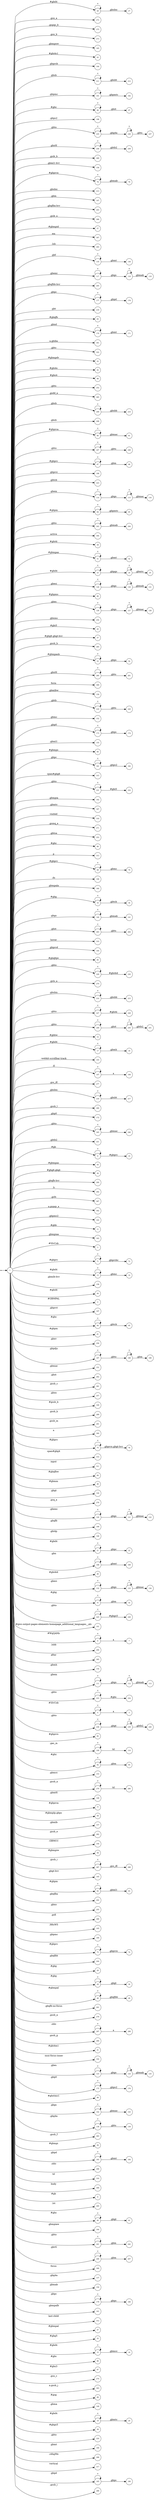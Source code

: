 digraph NFA {
  rankdir=LR;
  node [shape=circle, fontsize=10];
  __start [shape=point, label=""];
  __start -> 1;
  27 [label="27"];
  63 [label="63"];
  226 [label="226"];
  26 [label="26"];
  141 [label="141"];
  272 [label="272"];
  275 [label="275"];
  273 [label="273"];
  165 [label="165"];
  43 [label="43"];
  171 [label="171"];
  194 [label="194"];
  211 [label="211"];
  191 [label="191"];
  96 [label="96"];
  18 [label="18"];
  198 [label="198"];
  235 [label="235"];
  258 [label="258"];
  269 [label="269"];
  156 [label="156"];
  78 [label="78"];
  213 [label="213"];
  20 [label="20"];
  70 [label="70"];
  147 [label="147"];
  203 [label="203"];
  268 [label="268"];
  14 [label="14"];
  57 [label="57"];
  307 [label="307"];
  293 [label="293"];
  135 [label="135"];
  76 [label="76"];
  54 [label="54"];
  122 [label="122"];
  117 [label="117"];
  205 [label="205"];
  177 [label="177"];
  218 [label="218"];
  251 [label="251"];
  7 [label="7"];
  83 [label="83"];
  170 [label="170"];
  134 [label="134"];
  182 [label="182"];
  210 [label="210"];
  301 [label="301"];
  222 [label="222"];
  113 [label="113"];
  232 [label="232"];
  55 [label="55"];
  42 [label="42"];
  88 [label="88"];
  252 [label="252"];
  265 [label="265"];
  209 [label="209"];
  16 [label="16"];
  208 [label="208"];
  32 [label="32"];
  80 [label="80"];
  240 [label="240"];
  247 [label="247"];
  91 [label="91"];
  67 [label="67"];
  72 [label="72"];
  196 [label="196"];
  223 [label="223"];
  131 [label="131"];
  114 [label="114"];
  244 [label="244"];
  64 [label="64"];
  288 [label="288"];
  243 [label="243"];
  304 [label="304"];
  39 [label="39"];
  188 [label="188"];
  51 [label="51"];
  23 [label="23"];
  129 [label="129"];
  1 [label="1"];
  66 [label="66"];
  126 [label="126"];
  254 [label="254"];
  45 [label="45"];
  37 [label="37"];
  285 [label="285"];
  53 [label="53"];
  260 [label="260"];
  309 [label="309"];
  24 [label="24"];
  52 [label="52"];
  212 [label="212"];
  159 [label="159"];
  219 [label="219"];
  152 [label="152"];
  173 [label="173"];
  155 [label="155"];
  60 [label="60"];
  95 [label="95"];
  181 [label="181"];
  217 [label="217"];
  315 [label="315"];
  231 [label="231"];
  162 [label="162"];
  112 [label="112"];
  180 [label="180"];
  167 [label="167"];
  318 [label="318"];
  271 [label="271"];
  253 [label="253"];
  259 [label="259"];
  228 [label="228"];
  89 [label="89"];
  313 [label="313"];
  69 [label="69"];
  242 [label="242"];
  106 [label="106"];
  160 [label="160"];
  33 [label="33"];
  140 [label="140"];
  186 [label="186"];
  263 [label="263"];
  310 [label="310"];
  195 [label="195"];
  85 [label="85"];
  229 [label="229"];
  270 [label="270"];
  68 [label="68"];
  234 [label="234"];
  214 [label="214"];
  227 [label="227"];
  249 [label="249"];
  12 [label="12"];
  17 [label="17"];
  103 [label="103"];
  107 [label="107"];
  128 [label="128"];
  246 [label="246"];
  277 [label="277"];
  65 [label="65"];
  216 [label="216"];
  290 [label="290"];
  172 [label="172"];
  245 [label="245"];
  221 [label="221"];
  9 [label="9"];
  50 [label="50"];
  36 [label="36"];
  200 [label="200"];
  292 [label="292"];
  267 [label="267"];
  302 [label="302"];
  193 [label="193"];
  11 [label="11"];
  163 [label="163"];
  3 [label="3"];
  71 [label="71"];
  13 [label="13"];
  158 [label="158"];
  44 [label="44"];
  116 [label="116"];
  2 [label="2"];
  197 [label="197"];
  119 [label="119"];
  94 [label="94"];
  61 [label="61"];
  256 [label="256"];
  187 [label="187"];
  151 [label="151"];
  262 [label="262"];
  281 [label="281"];
  257 [label="257"];
  100 [label="100"];
  289 [label="289"];
  291 [label="291"];
  300 [label="300"];
  75 [label="75"];
  280 [label="280"];
  314 [label="314"];
  311 [label="311"];
  84 [label="84"];
  46 [label="46"];
  144 [label="144"];
  115 [label="115"];
  118 [label="118"];
  276 [label="276"];
  143 [label="143"];
  184 [label="184"];
  230 [label="230"];
  120 [label="120"];
  199 [label="199"];
  74 [label="74"];
  146 [label="146"];
  21 [label="21"];
  168 [label="168"];
  261 [label="261"];
  40 [label="40"];
  132 [label="132"];
  31 [label="31"];
  225 [label="225"];
  101 [label="101"];
  30 [label="30"];
  6 [label="6"];
  294 [label="294"];
  305 [label="305"];
  154 [label="154"];
  22 [label="22"];
  174 [label="174"];
  111 [label="111"];
  10 [label="10"];
  233 [label="233"];
  4 [label="4"];
  238 [label="238"];
  82 [label="82"];
  127 [label="127"];
  192 [label="192"];
  109 [label="109"];
  92 [label="92"];
  153 [label="153"];
  279 [label="279"];
  148 [label="148"];
  189 [label="189"];
  236 [label="236"];
  79 [label="79"];
  5 [label="5"];
  237 [label="237"];
  77 [label="77"];
  59 [label="59"];
  157 [label="157"];
  282 [label="282"];
  104 [label="104"];
  58 [label="58"];
  287 [label="287"];
  108 [label="108"];
  178 [label="178"];
  145 [label="145"];
  62 [label="62"];
  202 [label="202"];
  255 [label="255"];
  250 [label="250"];
  266 [label="266"];
  105 [label="105"];
  220 [label="220"];
  190 [label="190"];
  248 [label="248"];
  73 [label="73"];
  204 [label="204"];
  125 [label="125"];
  28 [label="28"];
  29 [label="29"];
  48 [label="48"];
  133 [label="133"];
  176 [label="176"];
  121 [label="121"];
  49 [label="49"];
  201 [label="201"];
  278 [label="278"];
  297 [label="297"];
  284 [label="284"];
  41 [label="41"];
  298 [label="298"];
  34 [label="34"];
  102 [label="102"];
  123 [label="123"];
  175 [label="175"];
  98 [label="98"];
  142 [label="142"];
  138 [label="138"];
  93 [label="93"];
  207 [label="207"];
  283 [label="283"];
  56 [label="56"];
  183 [label="183"];
  296 [label="296"];
  316 [label="316"];
  306 [label="306"];
  97 [label="97"];
  8 [label="8"];
  295 [label="295"];
  90 [label="90"];
  164 [label="164"];
  136 [label="136"];
  241 [label="241"];
  206 [label="206"];
  308 [label="308"];
  137 [label="137"];
  150 [label="150"];
  179 [label="179"];
  81 [label="81"];
  161 [label="161"];
  264 [label="264"];
  312 [label="312"];
  47 [label="47"];
  35 [label="35"];
  239 [label="239"];
  15 [label="15"];
  86 [label="86"];
  87 [label="87"];
  215 [label="215"];
  274 [label="274"];
  303 [label="303"];
  99 [label="99"];
  149 [label="149"];
  19 [label="19"];
  38 [label="38"];
  25 [label="25"];
  139 [label="139"];
  110 [label="110"];
  224 [label="224"];
  166 [label="166"];
  130 [label="130"];
  124 [label="124"];
  169 [label="169"];
  299 [label="299"];
  317 [label="317"];
  185 [label="185"];
  286 [label="286"];
  { node [shape=doublecircle]; 2 3 5 7 8 10 11 12 14 16 18 20 22 25 27 28 30 32 34 35 36 37 38 39 40 41 42 43 44 45 46 47 49 50 52 54 55 56 57 58 59 60 61 63 65 66 68 70 72 74 76 77 79 81 82 83 84 85 86 87 88 89 91 93 95 97 98 99 100 101 102 103 104 105 106 108 110 113 116 119 122 125 128 131 134 136 137 139 141 143 144 145 146 147 148 149 150 151 152 153 154 155 156 157 158 159 160 161 162 163 164 165 166 167 169 171 172 174 176 178 180 182 184 186 189 190 192 193 194 195 196 197 198 199 200 201 202 203 204 205 207 208 210 212 213 215 217 218 220 221 222 223 224 226 228 230 232 234 237 240 242 244 246 248 251 252 253 254 255 256 257 259 261 262 264 265 266 267 268 269 270 271 272 273 274 275 276 277 278 280 281 282 283 284 285 286 288 289 290 291 292 293 294 295 296 298 299 300 301 302 303 304 305 306 307 308 309 310 311 312 313 314 315 316 317 318 }
  1 -> 2 [label="#GBMPAL"];
  1 -> 3 [label="#SIvCob"];
  1 -> 4 [label="#SIvCob"];
  4 -> 4 [label="*"];
  4 -> 5 [label="a"];
  1 -> 6 [label="#WqQANb"];
  6 -> 6 [label="*"];
  6 -> 7 [label="a"];
  1 -> 8 [label="#gb"];
  1 -> 9 [label="#gb"];
  9 -> 9 [label="*"];
  9 -> 10 [label="#gbprc"];
  1 -> 11 [label="#gbb"];
  1 -> 12 [label="#gbbw"];
  1 -> 13 [label="#gbd4"];
  13 -> 13 [label="*"];
  13 -> 14 [label=".gbmc"];
  1 -> 15 [label="#gbd4"];
  15 -> 15 [label="*"];
  15 -> 16 [label=".gbmcc"];
  1 -> 17 [label="#gbd4"];
  17 -> 17 [label="*"];
  17 -> 18 [label=".gbmh"];
  1 -> 19 [label="#gbd4"];
  19 -> 19 [label="*"];
  19 -> 20 [label=".gbmtc"];
  1 -> 21 [label="#gbd4"];
  21 -> 21 [label="*"];
  21 -> 22 [label=".gbpc"];
  1 -> 23 [label="#gbd4"];
  23 -> 23 [label="*"];
  23 -> 24 [label=".gbpgs"];
  24 -> 24 [label="*"];
  24 -> 25 [label=".gbmtc"];
  1 -> 26 [label="#gbd4"];
  26 -> 26 [label="*"];
  26 -> 27 [label=".gbsbic"];
  1 -> 28 [label="#gbg"];
  1 -> 29 [label="#gbg"];
  29 -> 29 [label="*"];
  29 -> 30 [label=".gbgt"];
  1 -> 31 [label="#gbg"];
  31 -> 31 [label="*"];
  31 -> 32 [label=".gbm"];
  1 -> 33 [label="#gbg"];
  33 -> 33 [label="*"];
  33 -> 34 [label=".gbtcb"];
  1 -> 35 [label="#gbg5"];
  1 -> 36 [label="#gbg6.gbgt"];
  1 -> 37 [label="#gbg6.gbgt-hvr"];
  1 -> 38 [label="#gbgs5"];
  1 -> 39 [label="#gbi4i"];
  1 -> 40 [label="#gbi4id"];
  1 -> 41 [label="#gbi4m1"];
  1 -> 42 [label="#gbi4s"];
  1 -> 43 [label="#gbi4s1"];
  1 -> 44 [label="#gbi4t"];
  1 -> 45 [label="#gbi5"];
  1 -> 46 [label="#gbmm"];
  1 -> 47 [label="#gbmpal"];
  1 -> 48 [label="#gbmpal"];
  48 -> 48 [label="*"];
  48 -> 49 [label=".gbqfbb"];
  1 -> 50 [label="#gbmpas"];
  1 -> 51 [label="#gbmpas"];
  51 -> 51 [label="*"];
  51 -> 52 [label=".gbmt"];
  1 -> 53 [label="#gbmpasb"];
  53 -> 53 [label="*"];
  53 -> 54 [label=".gbps"];
  1 -> 55 [label="#gbmpdv"];
  1 -> 56 [label="#gbmpi"];
  1 -> 57 [label="#gbmpid"];
  1 -> 58 [label="#gbmpiw"];
  1 -> 59 [label="#gbmplp.gbps"];
  1 -> 60 [label="#gbmps"];
  1 -> 61 [label="#gbpm"];
  1 -> 62 [label="#gbpm"];
  62 -> 62 [label="*"];
  62 -> 63 [label=".gbml1"];
  1 -> 64 [label="#gbpm"];
  64 -> 64 [label="*"];
  64 -> 65 [label=".gbpmtc"];
  1 -> 66 [label="#gbpms"];
  1 -> 67 [label="#gbprc"];
  67 -> 67 [label="*"];
  67 -> 68 [label=".gbm"];
  1 -> 69 [label="#gbprc"];
  69 -> 69 [label="*"];
  69 -> 70 [label=".gbmc"];
  1 -> 71 [label="#gbprc"];
  71 -> 71 [label="*"];
  71 -> 72 [label=".gbprcbc"];
  1 -> 73 [label="#gbprc"];
  73 -> 73 [label="*"];
  73 -> 74 [label=".gbprcx"];
  1 -> 75 [label="#gbprc"];
  75 -> 75 [label="*"];
  75 -> 76 [label=".gbprcx.gbgt-hvr"];
  1 -> 77 [label="#gbprca"];
  1 -> 78 [label="#gbprca"];
  78 -> 78 [label="*"];
  78 -> 79 [label=".gbmab"];
  1 -> 80 [label="#gbprca"];
  80 -> 80 [label="*"];
  80 -> 81 [label=".gbmac"];
  1 -> 82 [label="#gbprcs"];
  1 -> 83 [label="#gbqfb"];
  1 -> 84 [label="#gbqfbw"];
  1 -> 85 [label="#gbqfqw"];
  1 -> 86 [label="#gbs"];
  1 -> 87 [label="#gbx3"];
  1 -> 88 [label="#gbx4"];
  1 -> 89 [label="#gbz"];
  1 -> 90 [label="#gbz"];
  90 -> 90 [label="*"];
  90 -> 91 [label=".gbgt"];
  1 -> 92 [label="#gbz"];
  92 -> 92 [label="*"];
  92 -> 93 [label=".gbm"];
  1 -> 94 [label="#gbz"];
  94 -> 94 [label="*"];
  94 -> 95 [label=".gbtcb"];
  1 -> 96 [label="#gbz"];
  96 -> 96 [label="*"];
  96 -> 97 [label=".gbzt"];
  1 -> 98 [label="#gbztms1"];
  1 -> 99 [label="#gog"];
  1 -> 100 [label="#gssb_b"];
  1 -> 101 [label="#gws-output-pages-elements-homepage_additional_languages__als"];
  1 -> 102 [label="-moz-focus-inner"];
  1 -> 103 [label="-webkit-scrollbar-track"];
  1 -> 104 [label=".GBMCC"];
  1 -> 105 [label=".H6sW5"];
  1 -> 106 [label=".ds"];
  1 -> 107 [label=".fl"];
  107 -> 107 [label="*"];
  107 -> 108 [label="a"];
  1 -> 109 [label=".gac_m"];
  109 -> 109 [label="*"];
  109 -> 110 [label="td"];
  1 -> 111 [label=".gbem"];
  111 -> 111 [label="*"];
  111 -> 112 [label=".gbgs"];
  112 -> 112 [label="*"];
  112 -> 113 [label=".gbmab"];
  1 -> 114 [label=".gbem"];
  114 -> 114 [label="*"];
  114 -> 115 [label=".gbgs"];
  115 -> 115 [label="*"];
  115 -> 116 [label=".gbmac"];
  1 -> 117 [label=".gbemi"];
  117 -> 117 [label="*"];
  117 -> 118 [label=".gbgs"];
  118 -> 118 [label="*"];
  118 -> 119 [label=".gbmab"];
  1 -> 120 [label=".gbemi"];
  120 -> 120 [label="*"];
  120 -> 121 [label=".gbgs"];
  121 -> 121 [label="*"];
  121 -> 122 [label=".gbmac"];
  1 -> 123 [label=".gbes"];
  123 -> 123 [label="*"];
  123 -> 124 [label=".gbgs"];
  124 -> 124 [label="*"];
  124 -> 125 [label=".gbmab"];
  1 -> 126 [label=".gbes"];
  126 -> 126 [label="*"];
  126 -> 127 [label=".gbgs"];
  127 -> 127 [label="*"];
  127 -> 128 [label=".gbmac"];
  1 -> 129 [label=".gbesi"];
  129 -> 129 [label="*"];
  129 -> 130 [label=".gbgs"];
  130 -> 130 [label="*"];
  130 -> 131 [label=".gbmab"];
  1 -> 132 [label=".gbesi"];
  132 -> 132 [label="*"];
  132 -> 133 [label=".gbgs"];
  133 -> 133 [label="*"];
  133 -> 134 [label=".gbmac"];
  1 -> 135 [label=".gbf"];
  135 -> 135 [label="*"];
  135 -> 136 [label=".gbmt"];
  1 -> 137 [label=".gbg4a"];
  1 -> 138 [label=".gbg4a"];
  138 -> 138 [label="*"];
  138 -> 139 [label=".gbts"];
  1 -> 140 [label=".gbgs"];
  140 -> 140 [label="*"];
  140 -> 141 [label=".gbmab"];
  1 -> 142 [label=".gbgs"];
  142 -> 142 [label="*"];
  142 -> 143 [label=".gbmac"];
  1 -> 144 [label=".gbgt"];
  1 -> 145 [label=".gbgt-hvr"];
  1 -> 146 [label=".gbi4p"];
  1 -> 147 [label=".gbm"];
  1 -> 148 [label=".gbm0l"];
  1 -> 149 [label=".gbma"];
  1 -> 150 [label=".gbmab"];
  1 -> 151 [label=".gbmac"];
  1 -> 152 [label=".gbmc"];
  1 -> 153 [label=".gbmcc"];
  1 -> 154 [label=".gbmh"];
  1 -> 155 [label=".gbml1"];
  1 -> 156 [label=".gbml1-hvr"];
  1 -> 157 [label=".gbmlb"];
  1 -> 158 [label=".gbmlb-hvr"];
  1 -> 159 [label=".gbmlbw"];
  1 -> 160 [label=".gbmpala"];
  1 -> 161 [label=".gbmpalb"];
  1 -> 162 [label=".gbmpia"];
  1 -> 163 [label=".gbmpiaa"];
  1 -> 164 [label=".gbmpiaw"];
  1 -> 165 [label=".gbmpnw"];
  1 -> 166 [label=".gbmt"];
  1 -> 167 [label=".gbmtc"];
  1 -> 168 [label=".gbn"];
  168 -> 168 [label="*"];
  168 -> 169 [label=".gbmt"];
  1 -> 170 [label=".gbnd"];
  170 -> 170 [label="*"];
  170 -> 171 [label=".gbmt"];
  1 -> 172 [label=".gbp0"];
  1 -> 173 [label=".gbp0"];
  173 -> 173 [label="*"];
  173 -> 174 [label=".gbps"];
  1 -> 175 [label=".gbp0"];
  175 -> 175 [label="*"];
  175 -> 176 [label=".gbps2"];
  1 -> 177 [label=".gbpc"];
  177 -> 177 [label="*"];
  177 -> 178 [label=".gbpd"];
  1 -> 179 [label=".gbpc"];
  179 -> 179 [label="*"];
  179 -> 180 [label=".gbps"];
  1 -> 181 [label=".gbpc"];
  181 -> 181 [label="*"];
  181 -> 182 [label=".gbps2"];
  1 -> 183 [label=".gbpd"];
  183 -> 183 [label="*"];
  183 -> 184 [label=".gbmt"];
  1 -> 185 [label=".gbpd"];
  185 -> 185 [label="*"];
  185 -> 186 [label=".gbps"];
  1 -> 187 [label=".gbpdjs"];
  187 -> 187 [label="*"];
  187 -> 188 [label=".gbto"];
  188 -> 188 [label="*"];
  188 -> 189 [label=".gbm"];
  1 -> 190 [label=".gbpmc"];
  1 -> 191 [label=".gbpmc"];
  191 -> 191 [label="*"];
  191 -> 192 [label=".gbpmtc"];
  1 -> 193 [label=".gbpms2"];
  1 -> 194 [label=".gbprcb"];
  1 -> 195 [label=".gbprcd"];
  1 -> 196 [label=".gbprci"];
  1 -> 197 [label=".gbprct"];
  1 -> 198 [label=".gbps2"];
  1 -> 199 [label=".gbqfb"];
  1 -> 200 [label=".gbqfb-hvr"];
  1 -> 201 [label=".gbqfb-no-focus"];
  1 -> 202 [label=".gbqfba"];
  1 -> 203 [label=".gbqfba-hvr"];
  1 -> 204 [label=".gbqfbb"];
  1 -> 205 [label=".gbqfbb-hvr"];
  1 -> 206 [label=".gbrtl"];
  206 -> 206 [label="*"];
  206 -> 207 [label=".gbm"];
  1 -> 208 [label=".gbsb"];
  1 -> 209 [label=".gbsb"];
  209 -> 209 [label="*"];
  209 -> 210 [label=".gbsbb"];
  1 -> 211 [label=".gbsb"];
  211 -> 211 [label="*"];
  211 -> 212 [label=".gbsbt"];
  1 -> 213 [label=".gbsbic"];
  1 -> 214 [label=".gbsbis"];
  214 -> 214 [label="*"];
  214 -> 215 [label=".gbsbb"];
  1 -> 216 [label=".gbsbis"];
  216 -> 216 [label="*"];
  216 -> 217 [label=".gbsbt"];
  1 -> 218 [label=".gbt"];
  1 -> 219 [label=".gbtb"];
  219 -> 219 [label="*"];
  219 -> 220 [label=".gbts"];
  1 -> 221 [label=".gbtb2"];
  1 -> 222 [label=".gbtc"];
  1 -> 223 [label=".gbtcb"];
  1 -> 224 [label=".gbto"];
  1 -> 225 [label=".gbto"];
  225 -> 225 [label="*"];
  225 -> 226 [label="#gbgs5"];
  1 -> 227 [label=".gbto"];
  227 -> 227 [label="*"];
  227 -> 228 [label="#gbi4i"];
  1 -> 229 [label=".gbto"];
  229 -> 229 [label="*"];
  229 -> 230 [label="#gbi4id"];
  1 -> 231 [label=".gbto"];
  231 -> 231 [label="*"];
  231 -> 232 [label="#gbi5"];
  1 -> 233 [label=".gbto"];
  233 -> 233 [label="*"];
  233 -> 234 [label="#gbs"];
  1 -> 235 [label=".gbto"];
  235 -> 235 [label="*"];
  235 -> 236 [label=".gbg4a"];
  236 -> 236 [label="*"];
  236 -> 237 [label=".gbts"];
  1 -> 238 [label=".gbto"];
  238 -> 238 [label="*"];
  238 -> 239 [label=".gbgt"];
  239 -> 239 [label="*"];
  239 -> 240 [label=".gbtb2"];
  1 -> 241 [label=".gbto"];
  241 -> 241 [label="*"];
  241 -> 242 [label=".gbm"];
  1 -> 243 [label=".gbto"];
  243 -> 243 [label="*"];
  243 -> 244 [label=".gbmab"];
  1 -> 245 [label=".gbto"];
  245 -> 245 [label="*"];
  245 -> 246 [label=".gbmac"];
  1 -> 247 [label=".gbto"];
  247 -> 247 [label="*"];
  247 -> 248 [label=".gbts"];
  1 -> 249 [label=".gbto"];
  249 -> 249 [label="*"];
  249 -> 250 [label=".gbzt"];
  250 -> 250 [label="*"];
  250 -> 251 [label=".gbtb2"];
  1 -> 252 [label=".gbts"];
  1 -> 253 [label=".gbtsa"];
  1 -> 254 [label=".gbxms"];
  1 -> 255 [label=".gbxo"];
  1 -> 256 [label=".gbxv"];
  1 -> 257 [label=".gbxx"];
  1 -> 258 [label=".gbz0l"];
  258 -> 258 [label="*"];
  258 -> 259 [label=".gbtb2"];
  1 -> 260 [label=".gbz0l"];
  260 -> 260 [label="*"];
  260 -> 261 [label=".gbts"];
  1 -> 262 [label=".gbzt"];
  1 -> 263 [label=".gbzt"];
  263 -> 263 [label="*"];
  263 -> 264 [label=".gbts"];
  1 -> 265 [label=".gsdd_a"];
  1 -> 266 [label=".gsfi"];
  1 -> 267 [label=".gsfs"];
  1 -> 268 [label=".gsib_a"];
  1 -> 269 [label=".gsib_b"];
  1 -> 270 [label=".gsls_a"];
  1 -> 271 [label=".gsmq_a"];
  1 -> 272 [label=".gsn_a"];
  1 -> 273 [label=".gsn_b"];
  1 -> 274 [label=".gsn_c"];
  1 -> 275 [label=".gspqs_b"];
  1 -> 276 [label=".gsq_a"];
  1 -> 277 [label=".gss_ifl"];
  1 -> 278 [label=".gssb_a"];
  1 -> 279 [label=".gssb_a"];
  279 -> 279 [label="*"];
  279 -> 280 [label="td"];
  1 -> 281 [label=".gssb_c"];
  1 -> 282 [label=".gssb_e"];
  1 -> 283 [label=".gssb_f"];
  1 -> 284 [label=".gssb_g"];
  1 -> 285 [label=".gssb_h"];
  1 -> 286 [label=".gssb_i"];
  1 -> 287 [label=".gssb_i"];
  287 -> 287 [label="*"];
  287 -> 288 [label=".gss_ifl"];
  1 -> 289 [label=".gssb_k"];
  1 -> 290 [label=".gssb_l"];
  1 -> 291 [label=".gssb_m"];
  1 -> 292 [label=".h"];
  1 -> 293 [label=".lsb"];
  1 -> 294 [label=".lsbb"];
  1 -> 295 [label=".lst"];
  1 -> 296 [label=".sblc"];
  1 -> 297 [label=".sblc"];
  297 -> 297 [label="*"];
  297 -> 298 [label="a"];
  1 -> 299 [label=".z4hgWe"];
  1 -> 300 [label="a"];
  1 -> 301 [label="a.gbiba"];
  1 -> 302 [label="a.gspqs_a"];
  1 -> 303 [label="a.gssb_j"];
  1 -> 304 [label="active"];
  1 -> 305 [label="after"];
  1 -> 306 [label="body"];
  1 -> 307 [label="em"];
  1 -> 308 [label="focus"];
  1 -> 309 [label="form"];
  1 -> 310 [label="hover"];
  1 -> 311 [label="input"];
  1 -> 312 [label="last-child"];
  1 -> 313 [label="p"];
  1 -> 314 [label="span#gbg4"];
  1 -> 315 [label="span#gbg6"];
  1 -> 316 [label="td"];
  1 -> 317 [label="vertical"];
  1 -> 318 [label="visited"];
}
